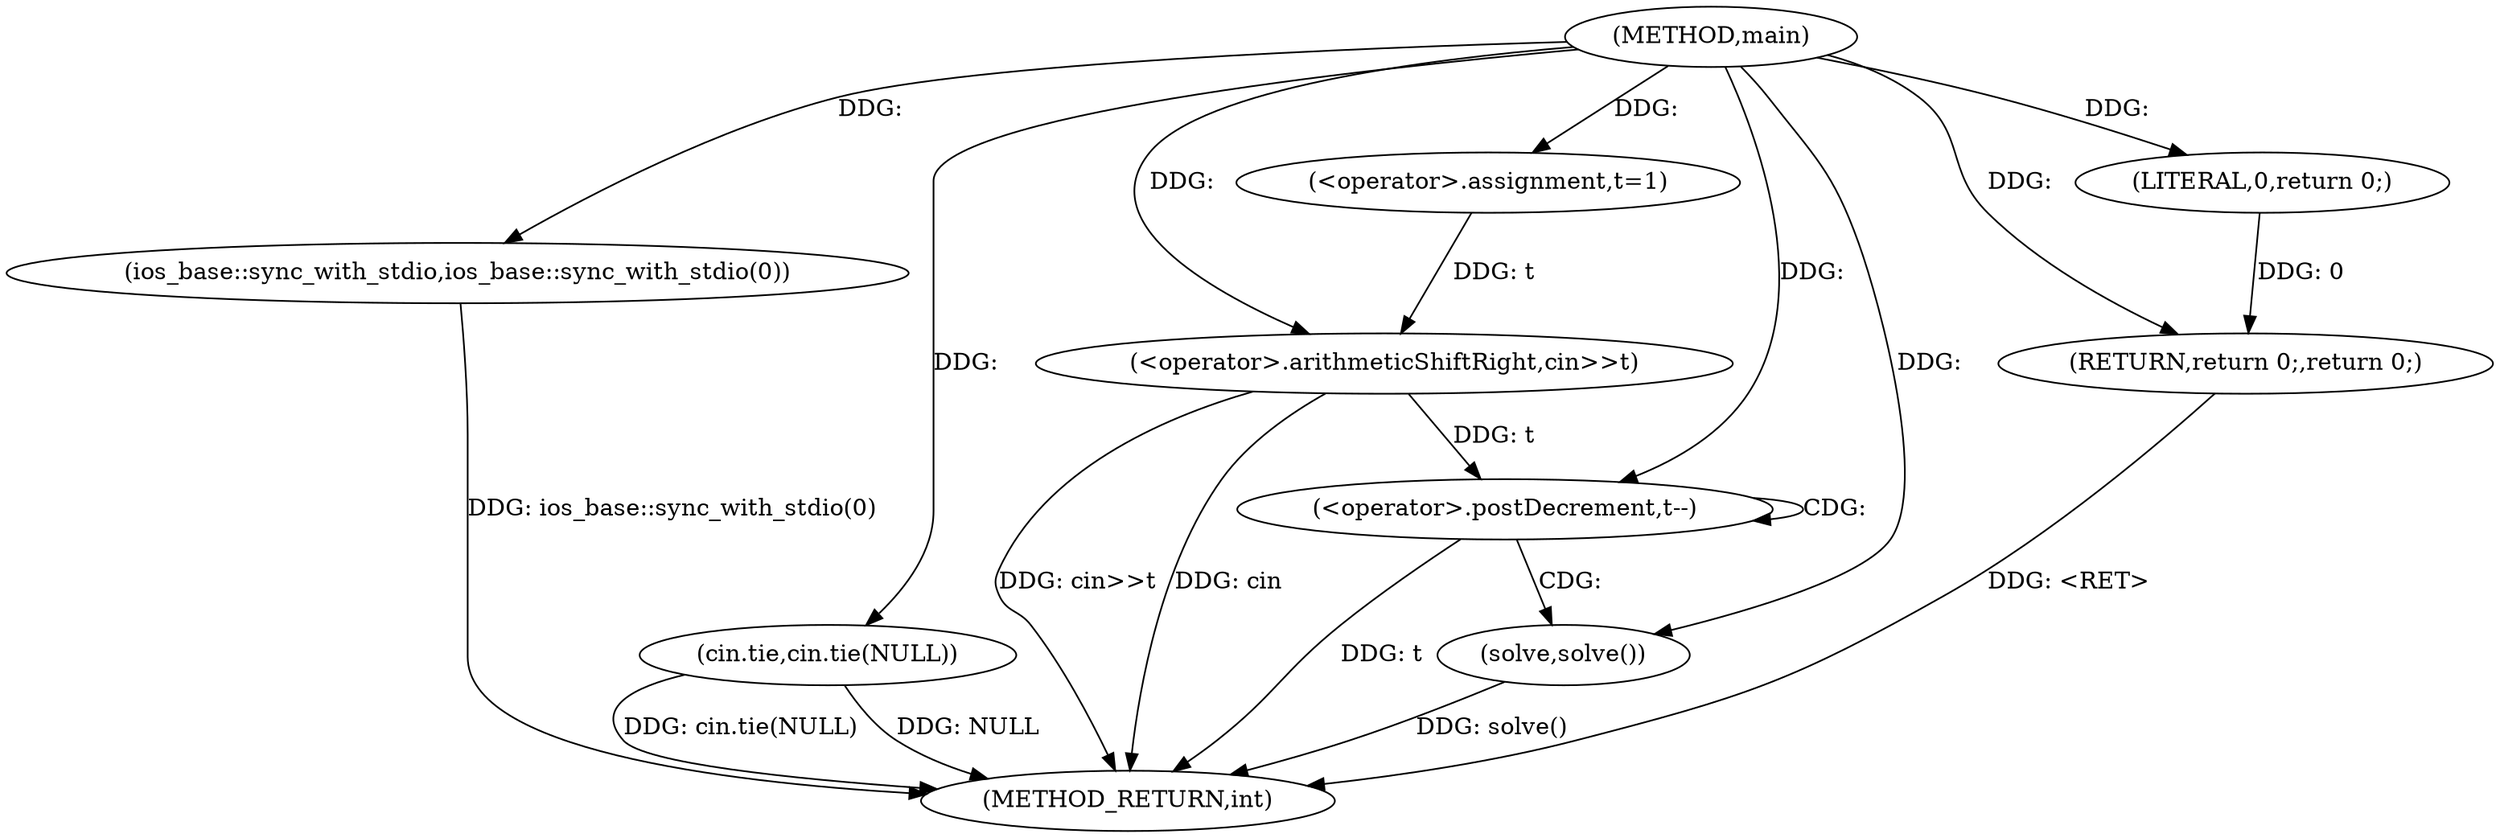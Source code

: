 digraph "main" {  
"1000297" [label = "(METHOD,main)" ]
"1000317" [label = "(METHOD_RETURN,int)" ]
"1000299" [label = "(ios_base::sync_with_stdio,ios_base::sync_with_stdio(0))" ]
"1000301" [label = "(cin.tie,cin.tie(NULL))" ]
"1000304" [label = "(<operator>.assignment,t=1)" ]
"1000307" [label = "(<operator>.arithmeticShiftRight,cin>>t)" ]
"1000315" [label = "(RETURN,return 0;,return 0;)" ]
"1000311" [label = "(<operator>.postDecrement,t--)" ]
"1000316" [label = "(LITERAL,0,return 0;)" ]
"1000314" [label = "(solve,solve())" ]
  "1000299" -> "1000317"  [ label = "DDG: ios_base::sync_with_stdio(0)"] 
  "1000301" -> "1000317"  [ label = "DDG: cin.tie(NULL)"] 
  "1000307" -> "1000317"  [ label = "DDG: cin>>t"] 
  "1000311" -> "1000317"  [ label = "DDG: t"] 
  "1000314" -> "1000317"  [ label = "DDG: solve()"] 
  "1000315" -> "1000317"  [ label = "DDG: <RET>"] 
  "1000301" -> "1000317"  [ label = "DDG: NULL"] 
  "1000307" -> "1000317"  [ label = "DDG: cin"] 
  "1000297" -> "1000304"  [ label = "DDG: "] 
  "1000316" -> "1000315"  [ label = "DDG: 0"] 
  "1000297" -> "1000315"  [ label = "DDG: "] 
  "1000297" -> "1000299"  [ label = "DDG: "] 
  "1000297" -> "1000301"  [ label = "DDG: "] 
  "1000297" -> "1000307"  [ label = "DDG: "] 
  "1000304" -> "1000307"  [ label = "DDG: t"] 
  "1000297" -> "1000316"  [ label = "DDG: "] 
  "1000307" -> "1000311"  [ label = "DDG: t"] 
  "1000297" -> "1000311"  [ label = "DDG: "] 
  "1000297" -> "1000314"  [ label = "DDG: "] 
  "1000311" -> "1000314"  [ label = "CDG: "] 
  "1000311" -> "1000311"  [ label = "CDG: "] 
}
